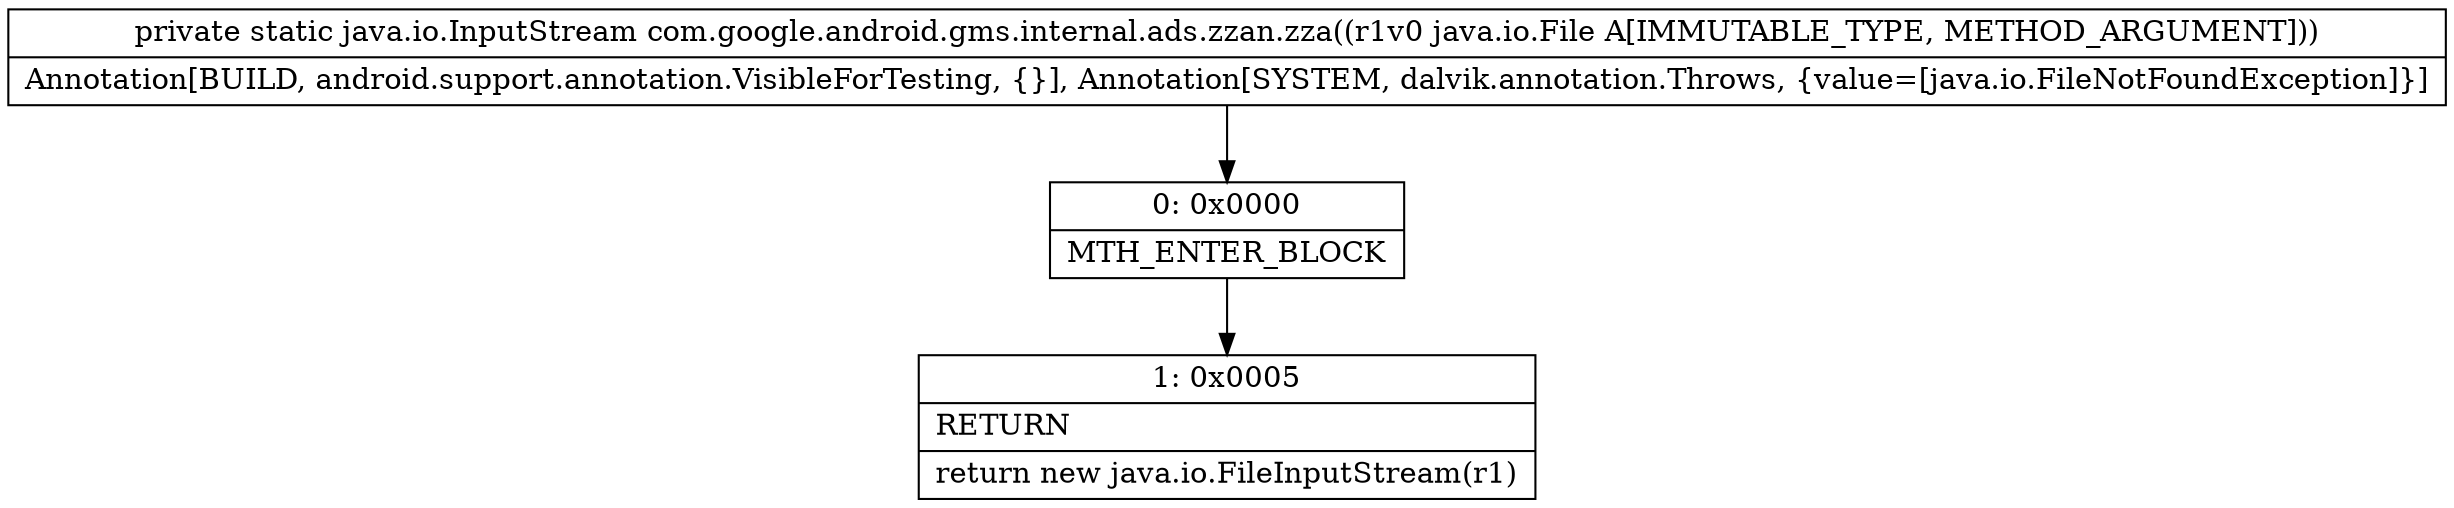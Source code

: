 digraph "CFG forcom.google.android.gms.internal.ads.zzan.zza(Ljava\/io\/File;)Ljava\/io\/InputStream;" {
Node_0 [shape=record,label="{0\:\ 0x0000|MTH_ENTER_BLOCK\l}"];
Node_1 [shape=record,label="{1\:\ 0x0005|RETURN\l|return new java.io.FileInputStream(r1)\l}"];
MethodNode[shape=record,label="{private static java.io.InputStream com.google.android.gms.internal.ads.zzan.zza((r1v0 java.io.File A[IMMUTABLE_TYPE, METHOD_ARGUMENT]))  | Annotation[BUILD, android.support.annotation.VisibleForTesting, \{\}], Annotation[SYSTEM, dalvik.annotation.Throws, \{value=[java.io.FileNotFoundException]\}]\l}"];
MethodNode -> Node_0;
Node_0 -> Node_1;
}

